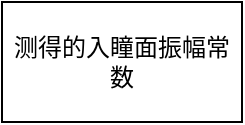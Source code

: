 <mxfile version="21.2.7" type="github">
  <diagram name="Page-1" id="l539_yyUPRejLKGmjSOX">
    <mxGraphModel dx="1432" dy="836" grid="1" gridSize="10" guides="1" tooltips="1" connect="1" arrows="1" fold="1" page="1" pageScale="1" pageWidth="827" pageHeight="1169" math="0" shadow="0">
      <root>
        <mxCell id="0" />
        <mxCell id="1" parent="0" />
        <mxCell id="QuUhz-nFBRAf6Jx1Iwls-1" value="测得的入瞳面振幅常数" style="rounded=0;whiteSpace=wrap;html=1;" vertex="1" parent="1">
          <mxGeometry x="170" y="190" width="120" height="60" as="geometry" />
        </mxCell>
      </root>
    </mxGraphModel>
  </diagram>
</mxfile>
